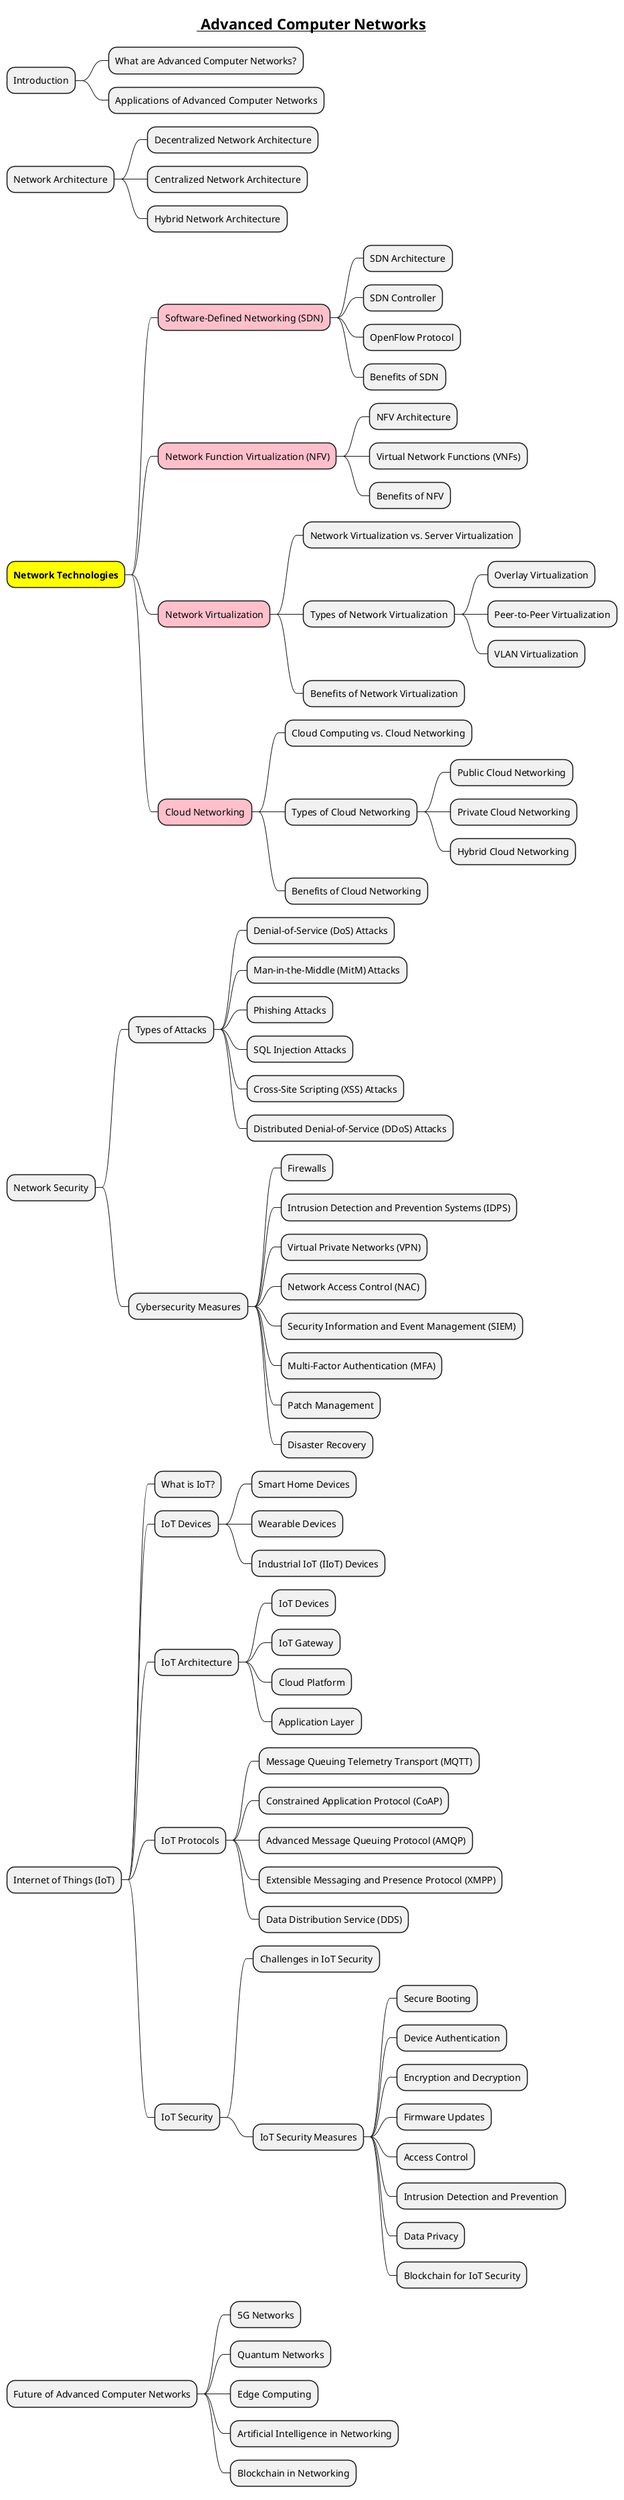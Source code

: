 @startmindmap
title =__ Advanced Computer Networks__
* Introduction
** What are Advanced Computer Networks?
** Applications of Advanced Computer Networks
* Network Architecture
** Decentralized Network Architecture
** Centralized Network Architecture
** Hybrid Network Architecture
*[#yellow] **Network Technologies**
**[#pink] Software-Defined Networking (SDN)
*** SDN Architecture
*** SDN Controller
*** OpenFlow Protocol
*** Benefits of SDN
**[#pink] Network Function Virtualization (NFV)
*** NFV Architecture
*** Virtual Network Functions (VNFs)
*** Benefits of NFV
**[#pink] Network Virtualization
*** Network Virtualization vs. Server Virtualization
*** Types of Network Virtualization
**** Overlay Virtualization
**** Peer-to-Peer Virtualization
**** VLAN Virtualization
*** Benefits of Network Virtualization
**[#pink] Cloud Networking
*** Cloud Computing vs. Cloud Networking
*** Types of Cloud Networking
**** Public Cloud Networking
**** Private Cloud Networking
**** Hybrid Cloud Networking
*** Benefits of Cloud Networking
* Network Security
** Types of Attacks
*** Denial-of-Service (DoS) Attacks
*** Man-in-the-Middle (MitM) Attacks
*** Phishing Attacks
*** SQL Injection Attacks
*** Cross-Site Scripting (XSS) Attacks
*** Distributed Denial-of-Service (DDoS) Attacks
** Cybersecurity Measures
*** Firewalls
*** Intrusion Detection and Prevention Systems (IDPS)
*** Virtual Private Networks (VPN)
*** Network Access Control (NAC)
*** Security Information and Event Management (SIEM)
*** Multi-Factor Authentication (MFA)
*** Patch Management
*** Disaster Recovery
* Internet of Things (IoT)
** What is IoT?
** IoT Devices
*** Smart Home Devices
*** Wearable Devices
*** Industrial IoT (IIoT) Devices
** IoT Architecture
*** IoT Devices
*** IoT Gateway
*** Cloud Platform
*** Application Layer
** IoT Protocols
*** Message Queuing Telemetry Transport (MQTT)
*** Constrained Application Protocol (CoAP)
*** Advanced Message Queuing Protocol (AMQP)
*** Extensible Messaging and Presence Protocol (XMPP)
*** Data Distribution Service (DDS)
** IoT Security
*** Challenges in IoT Security
*** IoT Security Measures
**** Secure Booting
**** Device Authentication
**** Encryption and Decryption
**** Firmware Updates
**** Access Control
**** Intrusion Detection and Prevention
**** Data Privacy
**** Blockchain for IoT Security
* Future of Advanced Computer Networks
** 5G Networks
** Quantum Networks
** Edge Computing
** Artificial Intelligence in Networking
** Blockchain in Networking
@endmindmap
